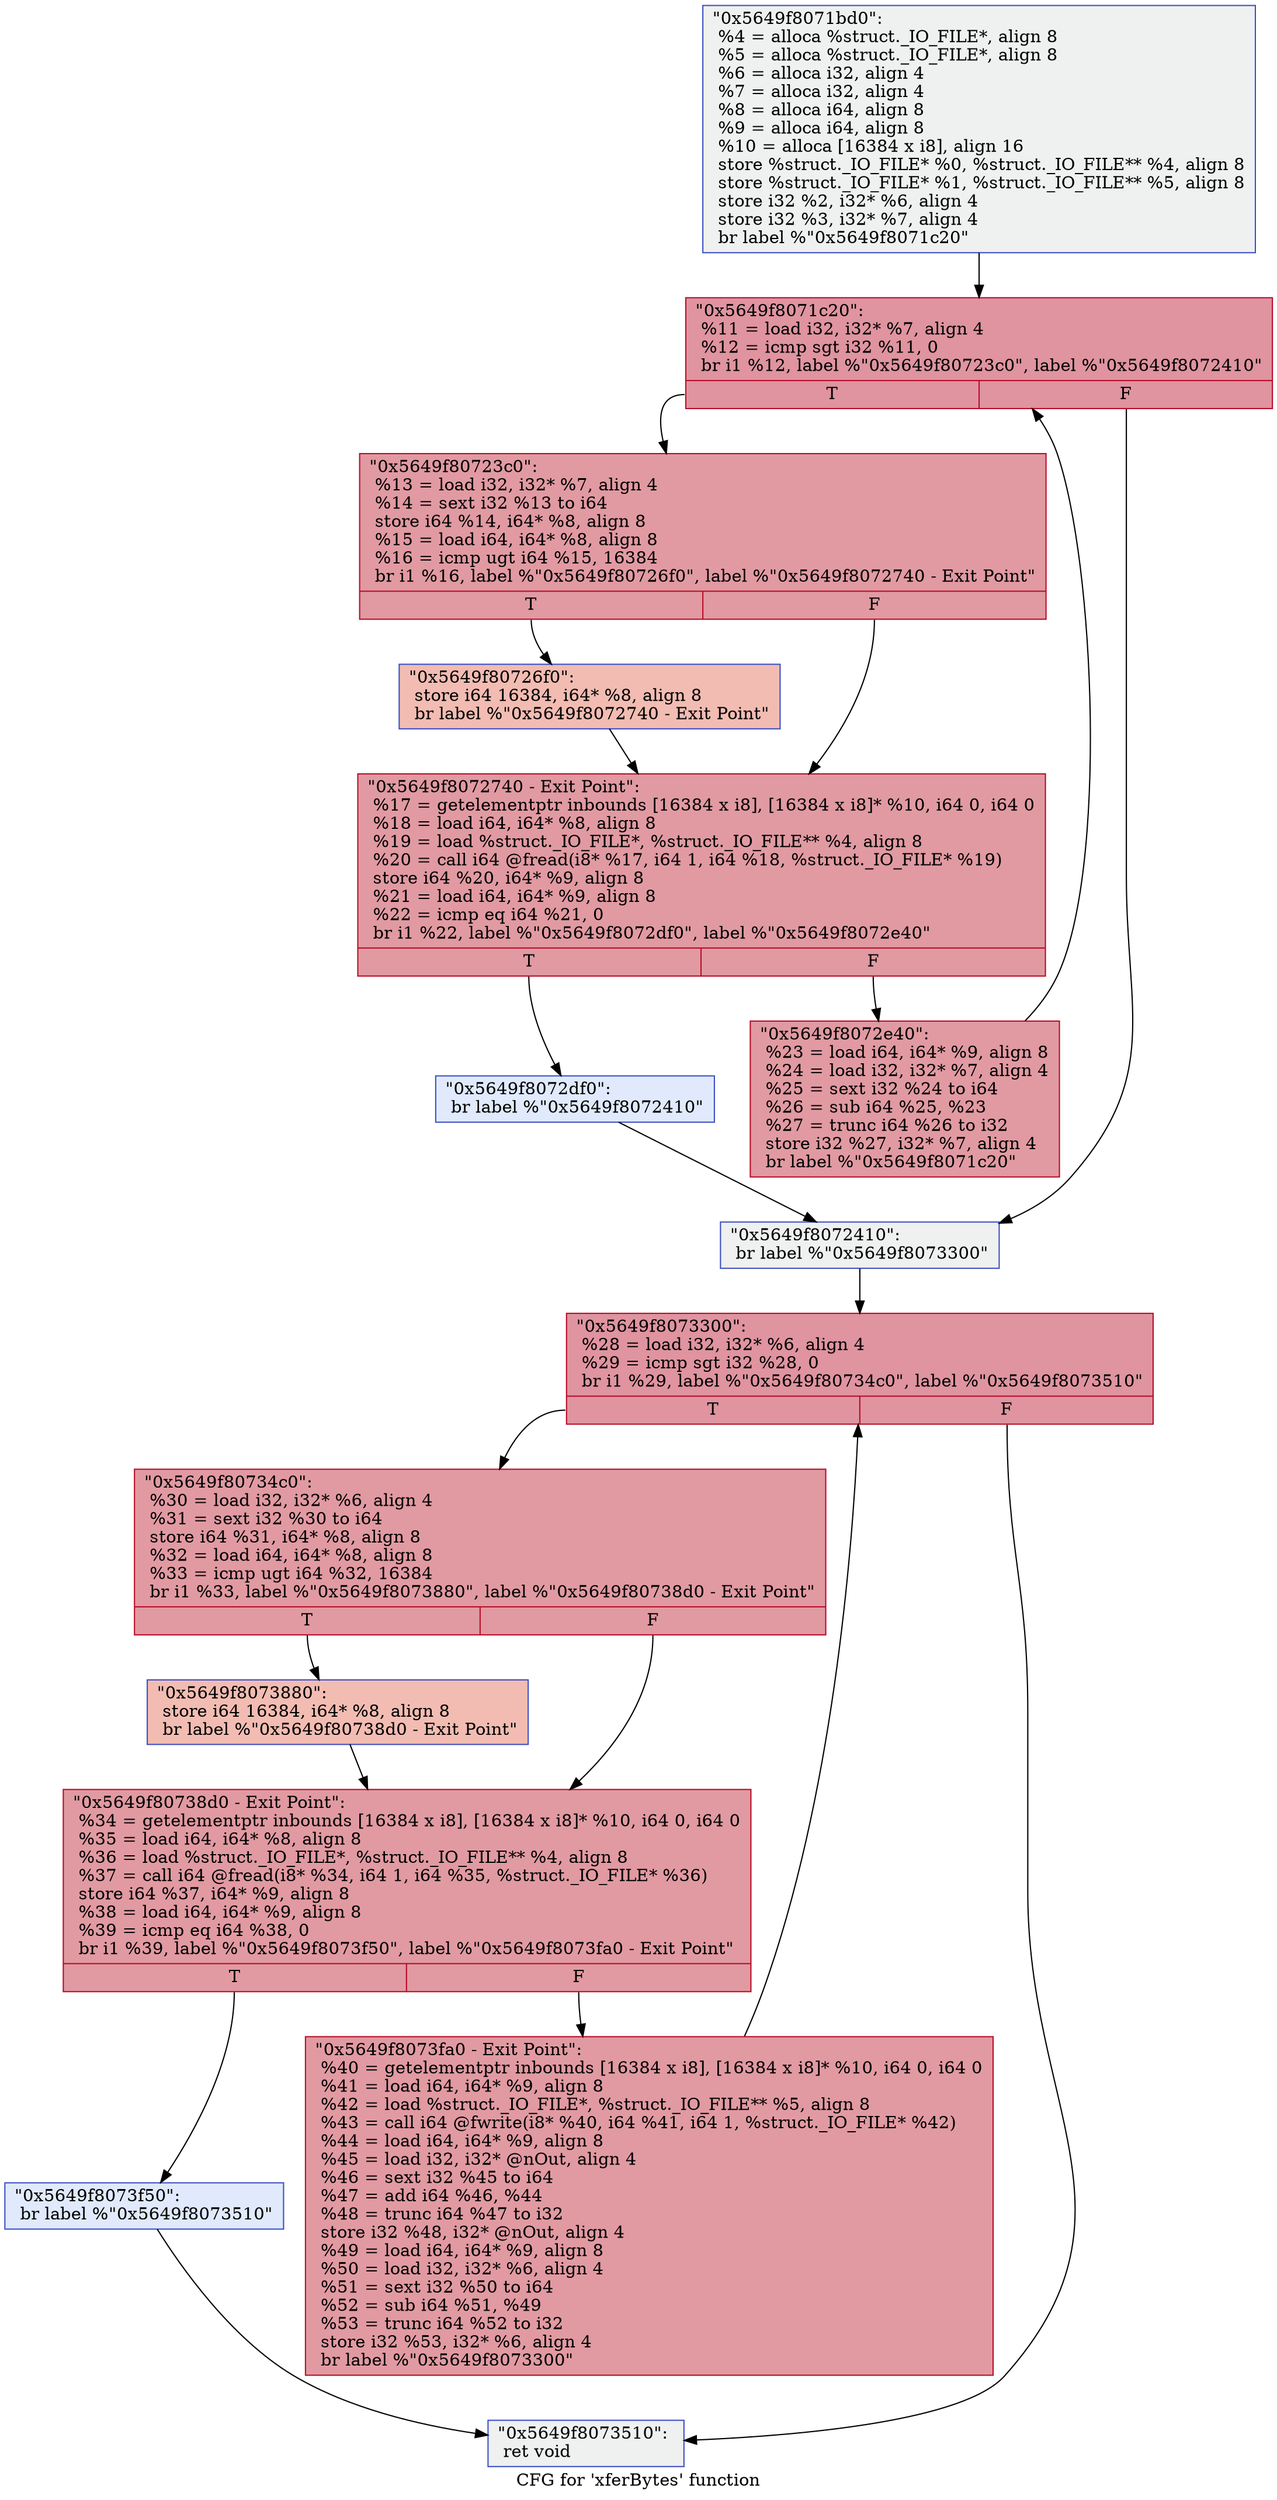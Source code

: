 digraph "CFG for 'xferBytes' function" {
	label="CFG for 'xferBytes' function";

	Node0x5649f8071bd0 [shape=record,color="#3d50c3ff", style=filled, fillcolor="#dbdcde70",label="{\"0x5649f8071bd0\":\l  %4 = alloca %struct._IO_FILE*, align 8\l  %5 = alloca %struct._IO_FILE*, align 8\l  %6 = alloca i32, align 4\l  %7 = alloca i32, align 4\l  %8 = alloca i64, align 8\l  %9 = alloca i64, align 8\l  %10 = alloca [16384 x i8], align 16\l  store %struct._IO_FILE* %0, %struct._IO_FILE** %4, align 8\l  store %struct._IO_FILE* %1, %struct._IO_FILE** %5, align 8\l  store i32 %2, i32* %6, align 4\l  store i32 %3, i32* %7, align 4\l  br label %\"0x5649f8071c20\"\l}"];
	Node0x5649f8071bd0 -> Node0x5649f8071c20;
	Node0x5649f8071c20 [shape=record,color="#b70d28ff", style=filled, fillcolor="#b70d2870",label="{\"0x5649f8071c20\":                                 \l  %11 = load i32, i32* %7, align 4\l  %12 = icmp sgt i32 %11, 0\l  br i1 %12, label %\"0x5649f80723c0\", label %\"0x5649f8072410\"\l|{<s0>T|<s1>F}}"];
	Node0x5649f8071c20:s0 -> Node0x5649f80723c0;
	Node0x5649f8071c20:s1 -> Node0x5649f8072410;
	Node0x5649f80723c0 [shape=record,color="#b70d28ff", style=filled, fillcolor="#bb1b2c70",label="{\"0x5649f80723c0\":                                 \l  %13 = load i32, i32* %7, align 4\l  %14 = sext i32 %13 to i64\l  store i64 %14, i64* %8, align 8\l  %15 = load i64, i64* %8, align 8\l  %16 = icmp ugt i64 %15, 16384\l  br i1 %16, label %\"0x5649f80726f0\", label %\"0x5649f8072740 - Exit Point\"\l|{<s0>T|<s1>F}}"];
	Node0x5649f80723c0:s0 -> Node0x5649f80726f0;
	Node0x5649f80723c0:s1 -> Node0x5649f8072740;
	Node0x5649f80726f0 [shape=record,color="#3d50c3ff", style=filled, fillcolor="#e1675170",label="{\"0x5649f80726f0\":                                 \l  store i64 16384, i64* %8, align 8\l  br label %\"0x5649f8072740 - Exit Point\"\l}"];
	Node0x5649f80726f0 -> Node0x5649f8072740;
	Node0x5649f8072740 [shape=record,color="#b70d28ff", style=filled, fillcolor="#bb1b2c70",label="{\"0x5649f8072740 - Exit Point\":                    \l  %17 = getelementptr inbounds [16384 x i8], [16384 x i8]* %10, i64 0, i64 0\l  %18 = load i64, i64* %8, align 8\l  %19 = load %struct._IO_FILE*, %struct._IO_FILE** %4, align 8\l  %20 = call i64 @fread(i8* %17, i64 1, i64 %18, %struct._IO_FILE* %19)\l  store i64 %20, i64* %9, align 8\l  %21 = load i64, i64* %9, align 8\l  %22 = icmp eq i64 %21, 0\l  br i1 %22, label %\"0x5649f8072df0\", label %\"0x5649f8072e40\"\l|{<s0>T|<s1>F}}"];
	Node0x5649f8072740:s0 -> Node0x5649f8072df0;
	Node0x5649f8072740:s1 -> Node0x5649f8072e40;
	Node0x5649f8072df0 [shape=record,color="#3d50c3ff", style=filled, fillcolor="#b9d0f970",label="{\"0x5649f8072df0\":                                 \l  br label %\"0x5649f8072410\"\l}"];
	Node0x5649f8072df0 -> Node0x5649f8072410;
	Node0x5649f8072e40 [shape=record,color="#b70d28ff", style=filled, fillcolor="#bb1b2c70",label="{\"0x5649f8072e40\":                                 \l  %23 = load i64, i64* %9, align 8\l  %24 = load i32, i32* %7, align 4\l  %25 = sext i32 %24 to i64\l  %26 = sub i64 %25, %23\l  %27 = trunc i64 %26 to i32\l  store i32 %27, i32* %7, align 4\l  br label %\"0x5649f8071c20\"\l}"];
	Node0x5649f8072e40 -> Node0x5649f8071c20;
	Node0x5649f8072410 [shape=record,color="#3d50c3ff", style=filled, fillcolor="#dbdcde70",label="{\"0x5649f8072410\":                                 \l  br label %\"0x5649f8073300\"\l}"];
	Node0x5649f8072410 -> Node0x5649f8073300;
	Node0x5649f8073300 [shape=record,color="#b70d28ff", style=filled, fillcolor="#b70d2870",label="{\"0x5649f8073300\":                                 \l  %28 = load i32, i32* %6, align 4\l  %29 = icmp sgt i32 %28, 0\l  br i1 %29, label %\"0x5649f80734c0\", label %\"0x5649f8073510\"\l|{<s0>T|<s1>F}}"];
	Node0x5649f8073300:s0 -> Node0x5649f80734c0;
	Node0x5649f8073300:s1 -> Node0x5649f8073510;
	Node0x5649f80734c0 [shape=record,color="#b70d28ff", style=filled, fillcolor="#bb1b2c70",label="{\"0x5649f80734c0\":                                 \l  %30 = load i32, i32* %6, align 4\l  %31 = sext i32 %30 to i64\l  store i64 %31, i64* %8, align 8\l  %32 = load i64, i64* %8, align 8\l  %33 = icmp ugt i64 %32, 16384\l  br i1 %33, label %\"0x5649f8073880\", label %\"0x5649f80738d0 - Exit Point\"\l|{<s0>T|<s1>F}}"];
	Node0x5649f80734c0:s0 -> Node0x5649f8073880;
	Node0x5649f80734c0:s1 -> Node0x5649f80738d0;
	Node0x5649f8073880 [shape=record,color="#3d50c3ff", style=filled, fillcolor="#e1675170",label="{\"0x5649f8073880\":                                 \l  store i64 16384, i64* %8, align 8\l  br label %\"0x5649f80738d0 - Exit Point\"\l}"];
	Node0x5649f8073880 -> Node0x5649f80738d0;
	Node0x5649f80738d0 [shape=record,color="#b70d28ff", style=filled, fillcolor="#bb1b2c70",label="{\"0x5649f80738d0 - Exit Point\":                    \l  %34 = getelementptr inbounds [16384 x i8], [16384 x i8]* %10, i64 0, i64 0\l  %35 = load i64, i64* %8, align 8\l  %36 = load %struct._IO_FILE*, %struct._IO_FILE** %4, align 8\l  %37 = call i64 @fread(i8* %34, i64 1, i64 %35, %struct._IO_FILE* %36)\l  store i64 %37, i64* %9, align 8\l  %38 = load i64, i64* %9, align 8\l  %39 = icmp eq i64 %38, 0\l  br i1 %39, label %\"0x5649f8073f50\", label %\"0x5649f8073fa0 - Exit Point\"\l|{<s0>T|<s1>F}}"];
	Node0x5649f80738d0:s0 -> Node0x5649f8073f50;
	Node0x5649f80738d0:s1 -> Node0x5649f8073fa0;
	Node0x5649f8073f50 [shape=record,color="#3d50c3ff", style=filled, fillcolor="#b9d0f970",label="{\"0x5649f8073f50\":                                 \l  br label %\"0x5649f8073510\"\l}"];
	Node0x5649f8073f50 -> Node0x5649f8073510;
	Node0x5649f8073fa0 [shape=record,color="#b70d28ff", style=filled, fillcolor="#bb1b2c70",label="{\"0x5649f8073fa0 - Exit Point\":                    \l  %40 = getelementptr inbounds [16384 x i8], [16384 x i8]* %10, i64 0, i64 0\l  %41 = load i64, i64* %9, align 8\l  %42 = load %struct._IO_FILE*, %struct._IO_FILE** %5, align 8\l  %43 = call i64 @fwrite(i8* %40, i64 %41, i64 1, %struct._IO_FILE* %42)\l  %44 = load i64, i64* %9, align 8\l  %45 = load i32, i32* @nOut, align 4\l  %46 = sext i32 %45 to i64\l  %47 = add i64 %46, %44\l  %48 = trunc i64 %47 to i32\l  store i32 %48, i32* @nOut, align 4\l  %49 = load i64, i64* %9, align 8\l  %50 = load i32, i32* %6, align 4\l  %51 = sext i32 %50 to i64\l  %52 = sub i64 %51, %49\l  %53 = trunc i64 %52 to i32\l  store i32 %53, i32* %6, align 4\l  br label %\"0x5649f8073300\"\l}"];
	Node0x5649f8073fa0 -> Node0x5649f8073300;
	Node0x5649f8073510 [shape=record,color="#3d50c3ff", style=filled, fillcolor="#dbdcde70",label="{\"0x5649f8073510\":                                 \l  ret void\l}"];
}
